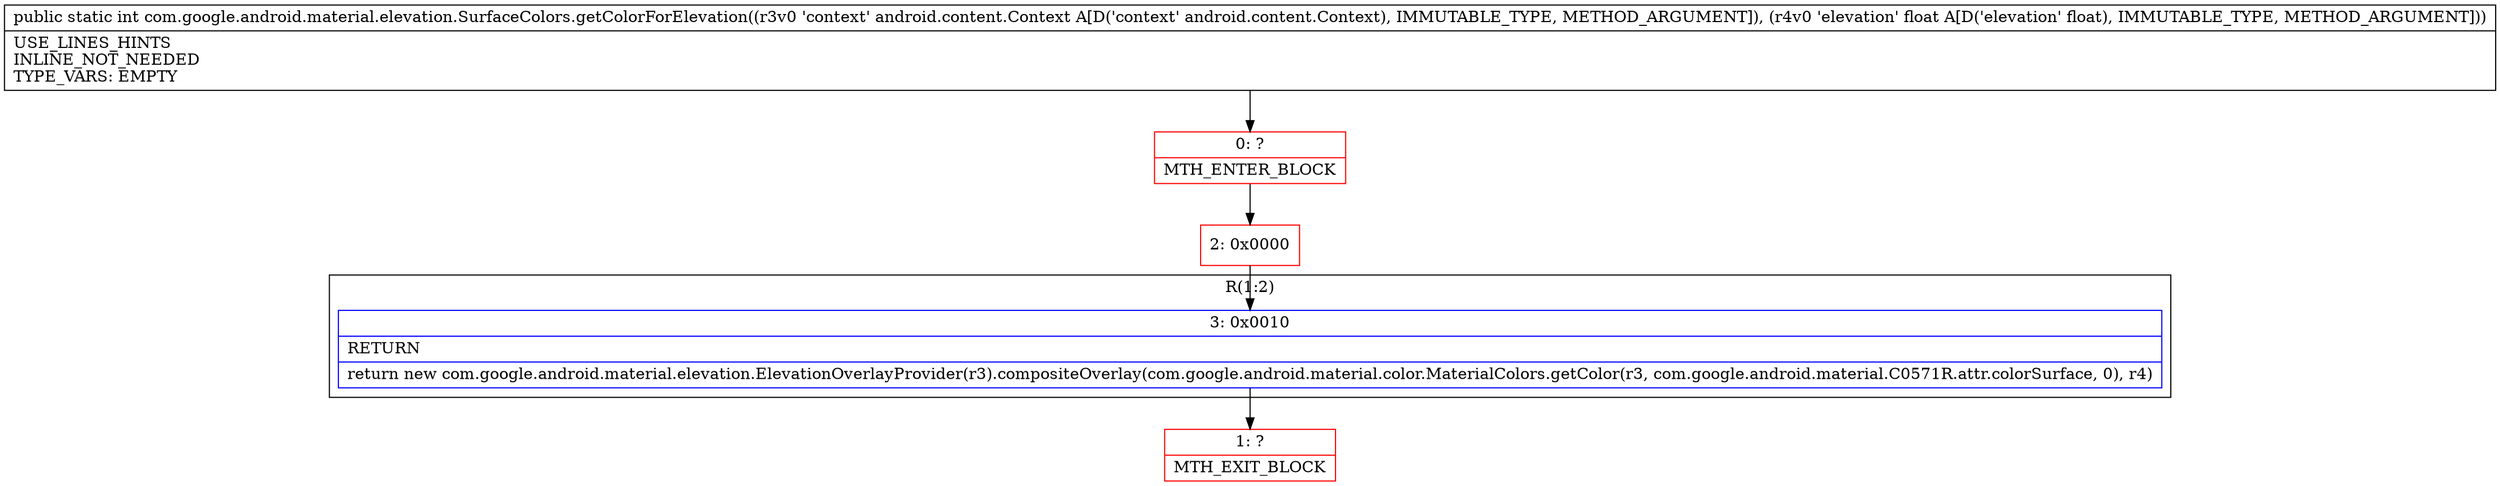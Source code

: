 digraph "CFG forcom.google.android.material.elevation.SurfaceColors.getColorForElevation(Landroid\/content\/Context;F)I" {
subgraph cluster_Region_791290068 {
label = "R(1:2)";
node [shape=record,color=blue];
Node_3 [shape=record,label="{3\:\ 0x0010|RETURN\l|return new com.google.android.material.elevation.ElevationOverlayProvider(r3).compositeOverlay(com.google.android.material.color.MaterialColors.getColor(r3, com.google.android.material.C0571R.attr.colorSurface, 0), r4)\l}"];
}
Node_0 [shape=record,color=red,label="{0\:\ ?|MTH_ENTER_BLOCK\l}"];
Node_2 [shape=record,color=red,label="{2\:\ 0x0000}"];
Node_1 [shape=record,color=red,label="{1\:\ ?|MTH_EXIT_BLOCK\l}"];
MethodNode[shape=record,label="{public static int com.google.android.material.elevation.SurfaceColors.getColorForElevation((r3v0 'context' android.content.Context A[D('context' android.content.Context), IMMUTABLE_TYPE, METHOD_ARGUMENT]), (r4v0 'elevation' float A[D('elevation' float), IMMUTABLE_TYPE, METHOD_ARGUMENT]))  | USE_LINES_HINTS\lINLINE_NOT_NEEDED\lTYPE_VARS: EMPTY\l}"];
MethodNode -> Node_0;Node_3 -> Node_1;
Node_0 -> Node_2;
Node_2 -> Node_3;
}

